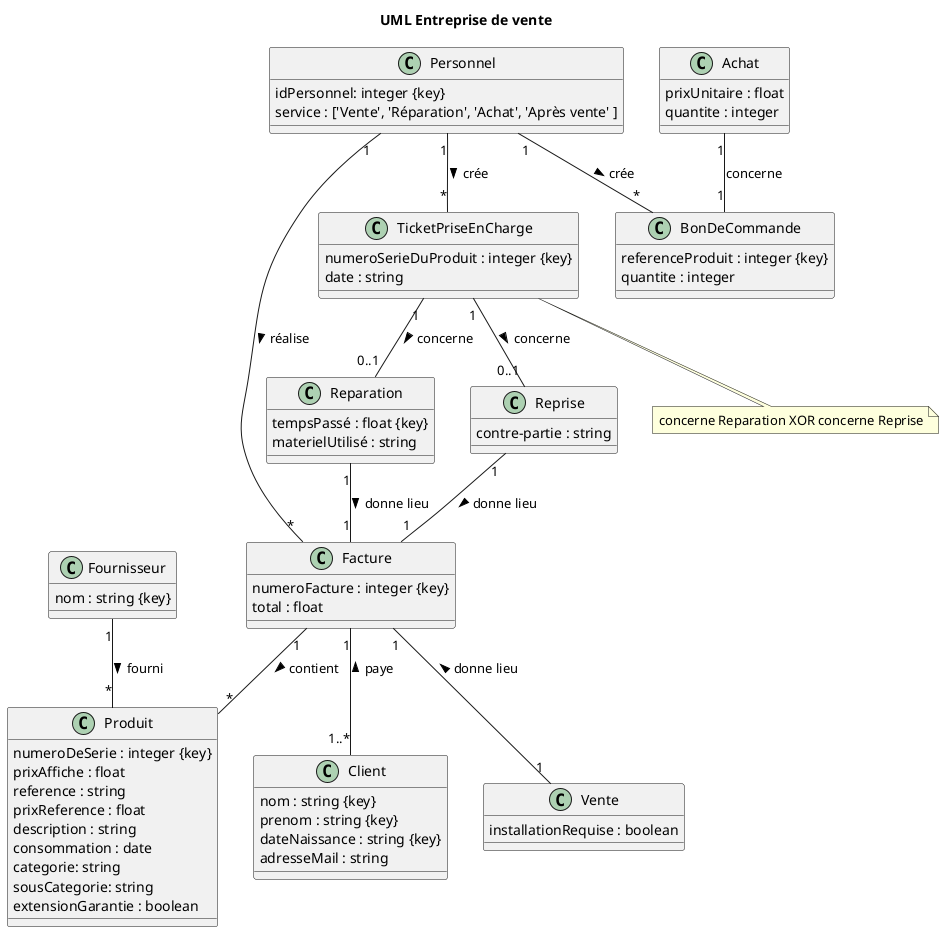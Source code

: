 @startuml
title UML Entreprise de vente

class Produit {
  numeroDeSerie : integer {key}
  prixAffiche : float
  reference : string
  prixReference : float
  description : string
  consommation : date
  categorie: string
  sousCategorie: string
  extensionGarantie : boolean
}

class Fournisseur {
	nom : string {key}
}

Fournisseur "1" -- "*" Produit : fourni >


class Facture {
  numeroFacture : integer {key}
  total : float 
}


class Client { 
  nom : string {key}
  prenom : string {key}
  dateNaissance : string {key}
  adresseMail : string
}
Facture "1" -- "1..*" Client : paye <

Facture "1" -- "*" Produit : contient >

class Personnel {
  idPersonnel: integer {key}
  service : ['Vente', 'Réparation', 'Achat', 'Après vente' ]
}


Personnel "1" -- "*" Facture : réalise >
Personnel "1" -- "*" TicketPriseEnCharge : crée >
Personnel "1" -- "*" BonDeCommande : crée >

class TicketPriseEnCharge {
  numeroSerieDuProduit : integer {key}
  date : string 
}

class BonDeCommande {
  referenceProduit : integer {key}
  quantite : integer
}


Achat "1" -- "1" BonDeCommande : concerne 

class Achat {
  prixUnitaire : float
  quantite : integer
}

class Reparation  {
  tempsPassé : float {key}
  materielUtilisé : string
}

class Reprise  {
  contre-partie : string
}


note bottom of TicketPriseEnCharge
    concerne Reparation XOR concerne Reprise
end note
TicketPriseEnCharge "1" -- "0..1" Reparation : concerne >
Reparation "1" -- "1" Facture : donne lieu >
TicketPriseEnCharge "1" -- "0..1" Reprise : concerne >
Reprise "1" -- "1" Facture : donne lieu >

Facture "1" -- "1" Vente : donne lieu <
class Vente  {
  installationRequise : boolean 
}


@enduml
